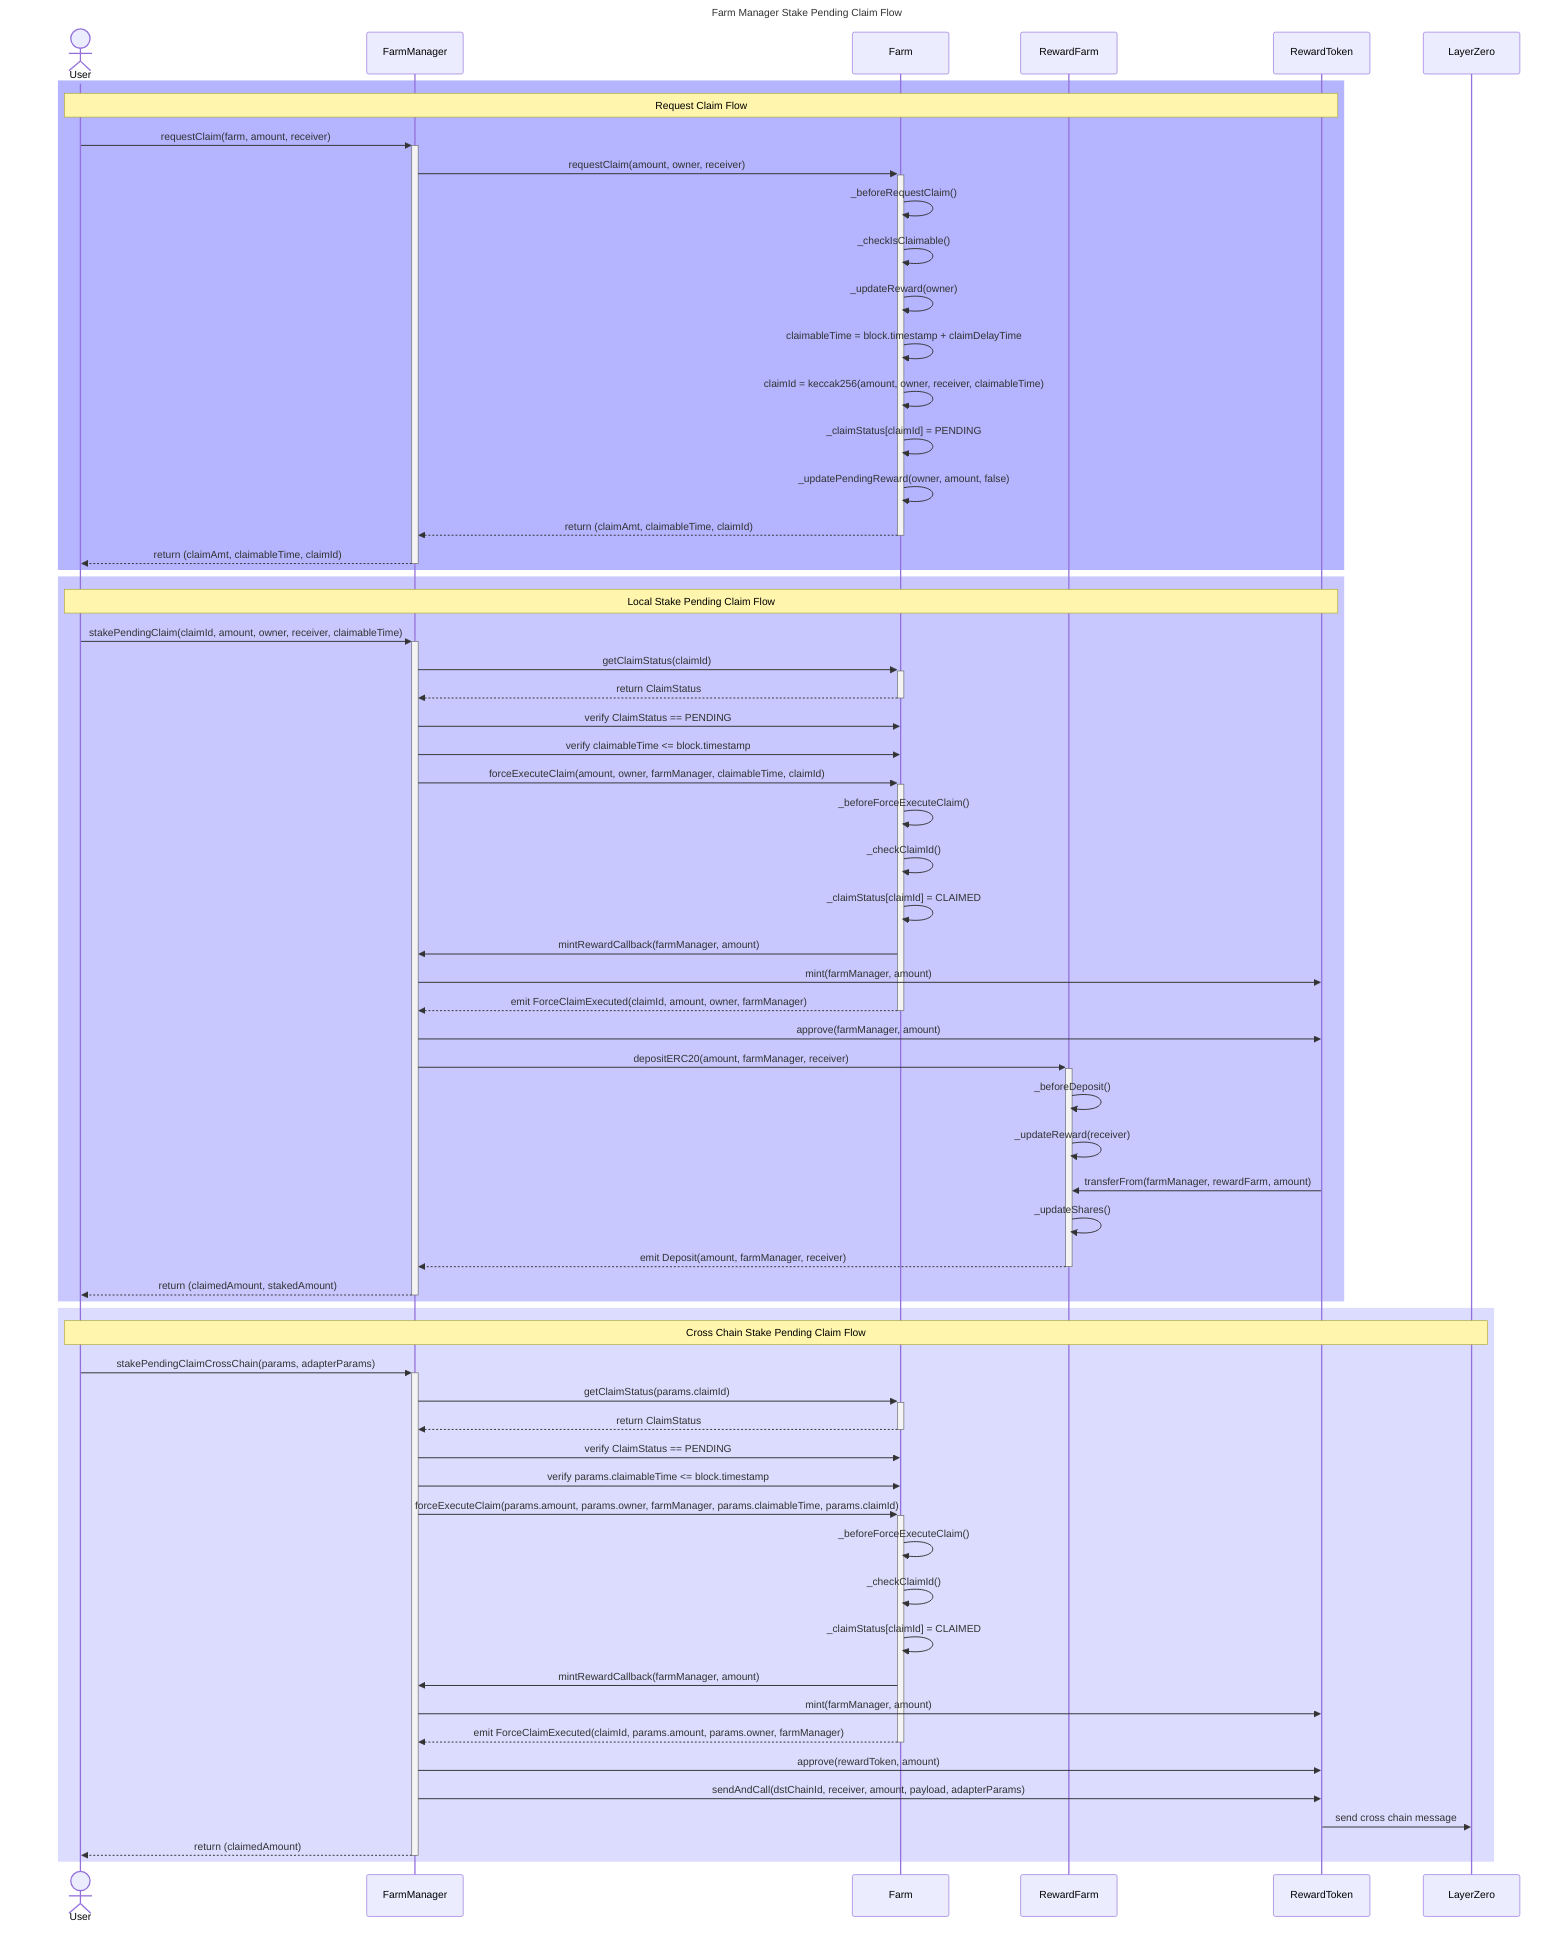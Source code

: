 sequenceDiagram
    title Farm Manager Stake Pending Claim Flow
    
    actor User
    participant FarmManager
    participant Farm
    participant RewardFarm
    participant RewardToken
    participant LayerZero

    %% Request Claim Flow
    rect rgb(180, 180, 255)
        Note over User,RewardToken: Request Claim Flow
        User->>+FarmManager: requestClaim(farm, amount, receiver)
        
        %% Update Reward
        FarmManager->>+Farm: requestClaim(amount, owner, receiver)
        Farm->>Farm: _beforeRequestClaim()
        Farm->>Farm: _checkIsClaimable()
        Farm->>Farm: _updateReward(owner)
        
        %% Request Claim
        Farm->>Farm: claimableTime = block.timestamp + claimDelayTime
        Farm->>Farm: claimId = keccak256(amount, owner, receiver, claimableTime)
        Farm->>Farm: _claimStatus[claimId] = PENDING
        Farm->>Farm: _updatePendingReward(owner, amount, false)
        Farm-->>-FarmManager: return (claimAmt, claimableTime, claimId)
        
        FarmManager-->>-User: return (claimAmt, claimableTime, claimId)
    end

    %% Local Stake Pending Claim Flow
    rect rgb(200, 200, 255)
        Note over User,RewardToken: Local Stake Pending Claim Flow
        User->>+FarmManager: stakePendingClaim(claimId, amount, owner, receiver, claimableTime)
        
        %% Check and Update Claim Status
        FarmManager->>+Farm: getClaimStatus(claimId)
        Farm-->>-FarmManager: return ClaimStatus
        
        FarmManager->>Farm: verify ClaimStatus == PENDING
        FarmManager->>Farm: verify claimableTime <= block.timestamp
        
        %% Force Execute Claim to FarmManager
        FarmManager->>+Farm: forceExecuteClaim(amount, owner, farmManager, claimableTime, claimId)
        Farm->>Farm: _beforeForceExecuteClaim()
        Farm->>Farm: _checkClaimId()
        Farm->>Farm: _claimStatus[claimId] = CLAIMED
        Farm->>FarmManager: mintRewardCallback(farmManager, amount)
        FarmManager->>RewardToken: mint(farmManager, amount)
        Farm-->>-FarmManager: emit ForceClaimExecuted(claimId, amount, owner, farmManager)
        
        %% Stake to RewardFarm
        FarmManager->>RewardToken: approve(farmManager, amount)
        FarmManager->>+RewardFarm: depositERC20(amount, farmManager, receiver)
        RewardFarm->>RewardFarm: _beforeDeposit()
        RewardFarm->>RewardFarm: _updateReward(receiver)
        RewardToken->>RewardFarm: transferFrom(farmManager, rewardFarm, amount)
        RewardFarm->>RewardFarm: _updateShares()
        RewardFarm-->>-FarmManager: emit Deposit(amount, farmManager, receiver)
        
        FarmManager-->>-User: return (claimedAmount, stakedAmount)
    end

    %% Cross Chain Stake Pending Claim Flow
    rect rgb(220, 220, 255)
        Note over User,LayerZero: Cross Chain Stake Pending Claim Flow
        User->>+FarmManager: stakePendingClaimCrossChain(params, adapterParams)
        
        %% Check and Update Claim Status
        FarmManager->>+Farm: getClaimStatus(params.claimId)
        Farm-->>-FarmManager: return ClaimStatus
        
        FarmManager->>Farm: verify ClaimStatus == PENDING
        FarmManager->>Farm: verify params.claimableTime <= block.timestamp
        
        %% Force Execute Claim to FarmManager
        FarmManager->>+Farm: forceExecuteClaim(params.amount, params.owner, farmManager, params.claimableTime, params.claimId)
        Farm->>Farm: _beforeForceExecuteClaim()
        Farm->>Farm: _checkClaimId()
        Farm->>Farm: _claimStatus[claimId] = CLAIMED
        Farm->>FarmManager: mintRewardCallback(farmManager, amount)
        FarmManager->>RewardToken: mint(farmManager, amount)
        Farm-->>-FarmManager: emit ForceClaimExecuted(claimId, params.amount, params.owner, farmManager)
        
        %% Send Cross Chain Message
        FarmManager->>RewardToken: approve(rewardToken, amount)
        FarmManager->>RewardToken: sendAndCall(dstChainId, receiver, amount, payload, adapterParams)
        RewardToken->>LayerZero: send cross chain message
        
        FarmManager-->>-User: return (claimedAmount)
    end